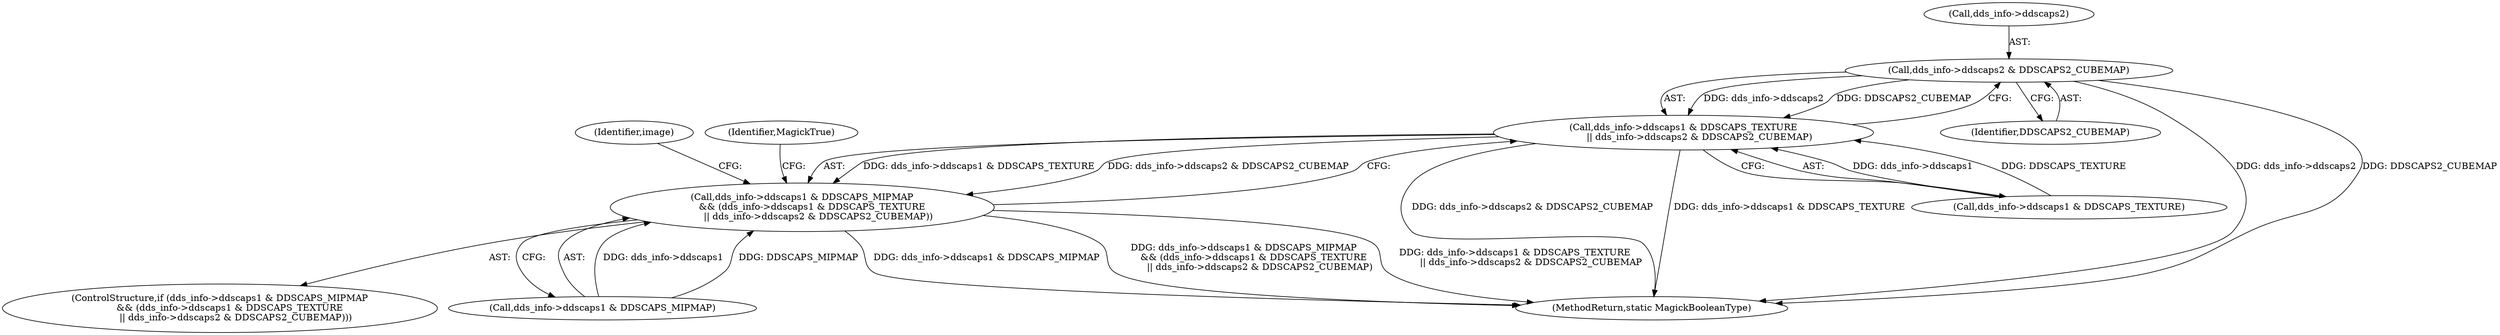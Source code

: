 digraph "0_ImageMagick_21eae25a8db5fdcd112dbcfcd9e5c37e32d32e2f@pointer" {
"1000125" [label="(Call,dds_info->ddscaps2 & DDSCAPS2_CUBEMAP)"];
"1000119" [label="(Call,dds_info->ddscaps1 & DDSCAPS_TEXTURE\n           || dds_info->ddscaps2 & DDSCAPS2_CUBEMAP)"];
"1000113" [label="(Call,dds_info->ddscaps1 & DDSCAPS_MIPMAP\n       && (dds_info->ddscaps1 & DDSCAPS_TEXTURE\n           || dds_info->ddscaps2 & DDSCAPS2_CUBEMAP))"];
"1000119" [label="(Call,dds_info->ddscaps1 & DDSCAPS_TEXTURE\n           || dds_info->ddscaps2 & DDSCAPS2_CUBEMAP)"];
"1000134" [label="(Identifier,image)"];
"1000126" [label="(Call,dds_info->ddscaps2)"];
"1000129" [label="(Identifier,DDSCAPS2_CUBEMAP)"];
"1000209" [label="(MethodReturn,static MagickBooleanType)"];
"1000120" [label="(Call,dds_info->ddscaps1 & DDSCAPS_TEXTURE)"];
"1000125" [label="(Call,dds_info->ddscaps2 & DDSCAPS2_CUBEMAP)"];
"1000113" [label="(Call,dds_info->ddscaps1 & DDSCAPS_MIPMAP\n       && (dds_info->ddscaps1 & DDSCAPS_TEXTURE\n           || dds_info->ddscaps2 & DDSCAPS2_CUBEMAP))"];
"1000112" [label="(ControlStructure,if (dds_info->ddscaps1 & DDSCAPS_MIPMAP\n       && (dds_info->ddscaps1 & DDSCAPS_TEXTURE\n           || dds_info->ddscaps2 & DDSCAPS2_CUBEMAP)))"];
"1000208" [label="(Identifier,MagickTrue)"];
"1000114" [label="(Call,dds_info->ddscaps1 & DDSCAPS_MIPMAP)"];
"1000125" -> "1000119"  [label="AST: "];
"1000125" -> "1000129"  [label="CFG: "];
"1000126" -> "1000125"  [label="AST: "];
"1000129" -> "1000125"  [label="AST: "];
"1000119" -> "1000125"  [label="CFG: "];
"1000125" -> "1000209"  [label="DDG: dds_info->ddscaps2"];
"1000125" -> "1000209"  [label="DDG: DDSCAPS2_CUBEMAP"];
"1000125" -> "1000119"  [label="DDG: dds_info->ddscaps2"];
"1000125" -> "1000119"  [label="DDG: DDSCAPS2_CUBEMAP"];
"1000119" -> "1000113"  [label="AST: "];
"1000119" -> "1000120"  [label="CFG: "];
"1000120" -> "1000119"  [label="AST: "];
"1000113" -> "1000119"  [label="CFG: "];
"1000119" -> "1000209"  [label="DDG: dds_info->ddscaps2 & DDSCAPS2_CUBEMAP"];
"1000119" -> "1000209"  [label="DDG: dds_info->ddscaps1 & DDSCAPS_TEXTURE"];
"1000119" -> "1000113"  [label="DDG: dds_info->ddscaps1 & DDSCAPS_TEXTURE"];
"1000119" -> "1000113"  [label="DDG: dds_info->ddscaps2 & DDSCAPS2_CUBEMAP"];
"1000120" -> "1000119"  [label="DDG: dds_info->ddscaps1"];
"1000120" -> "1000119"  [label="DDG: DDSCAPS_TEXTURE"];
"1000113" -> "1000112"  [label="AST: "];
"1000113" -> "1000114"  [label="CFG: "];
"1000114" -> "1000113"  [label="AST: "];
"1000134" -> "1000113"  [label="CFG: "];
"1000208" -> "1000113"  [label="CFG: "];
"1000113" -> "1000209"  [label="DDG: dds_info->ddscaps1 & DDSCAPS_MIPMAP"];
"1000113" -> "1000209"  [label="DDG: dds_info->ddscaps1 & DDSCAPS_MIPMAP\n       && (dds_info->ddscaps1 & DDSCAPS_TEXTURE\n           || dds_info->ddscaps2 & DDSCAPS2_CUBEMAP)"];
"1000113" -> "1000209"  [label="DDG: dds_info->ddscaps1 & DDSCAPS_TEXTURE\n           || dds_info->ddscaps2 & DDSCAPS2_CUBEMAP"];
"1000114" -> "1000113"  [label="DDG: dds_info->ddscaps1"];
"1000114" -> "1000113"  [label="DDG: DDSCAPS_MIPMAP"];
}
